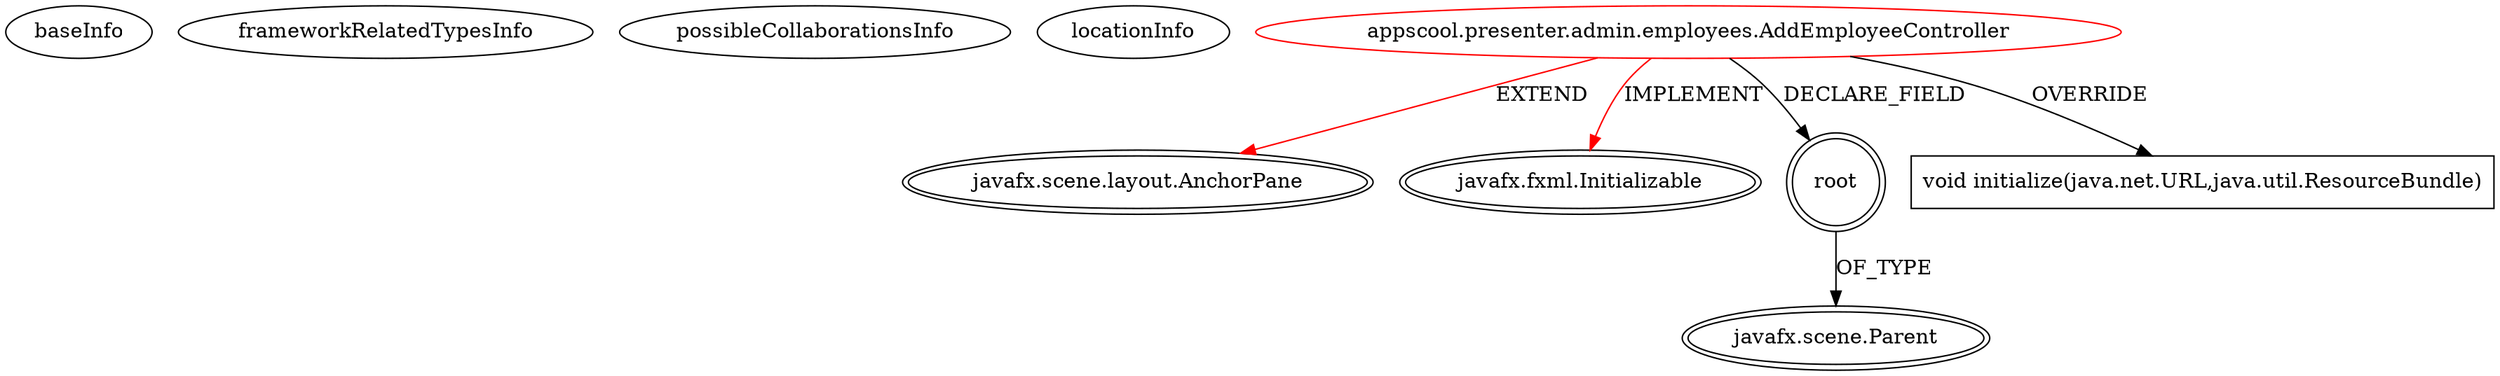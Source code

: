 digraph {
baseInfo[graphId=1761,category="extension_graph",isAnonymous=false,possibleRelation=false]
frameworkRelatedTypesInfo[0="javafx.scene.layout.AnchorPane",1="javafx.fxml.Initializable"]
possibleCollaborationsInfo[]
locationInfo[projectName="akdiallo-AppScool",filePath="/akdiallo-AppScool/AppScool-master/src/appscool/presenter/admin/employees/AddEmployeeController.java",contextSignature="AddEmployeeController",graphId="1761"]
0[label="appscool.presenter.admin.employees.AddEmployeeController",vertexType="ROOT_CLIENT_CLASS_DECLARATION",isFrameworkType=false,color=red]
1[label="javafx.scene.layout.AnchorPane",vertexType="FRAMEWORK_CLASS_TYPE",isFrameworkType=true,peripheries=2]
2[label="javafx.fxml.Initializable",vertexType="FRAMEWORK_INTERFACE_TYPE",isFrameworkType=true,peripheries=2]
3[label="root",vertexType="FIELD_DECLARATION",isFrameworkType=true,peripheries=2,shape=circle]
4[label="javafx.scene.Parent",vertexType="FRAMEWORK_CLASS_TYPE",isFrameworkType=true,peripheries=2]
5[label="void initialize(java.net.URL,java.util.ResourceBundle)",vertexType="OVERRIDING_METHOD_DECLARATION",isFrameworkType=false,shape=box]
0->1[label="EXTEND",color=red]
0->2[label="IMPLEMENT",color=red]
0->3[label="DECLARE_FIELD"]
3->4[label="OF_TYPE"]
0->5[label="OVERRIDE"]
}
